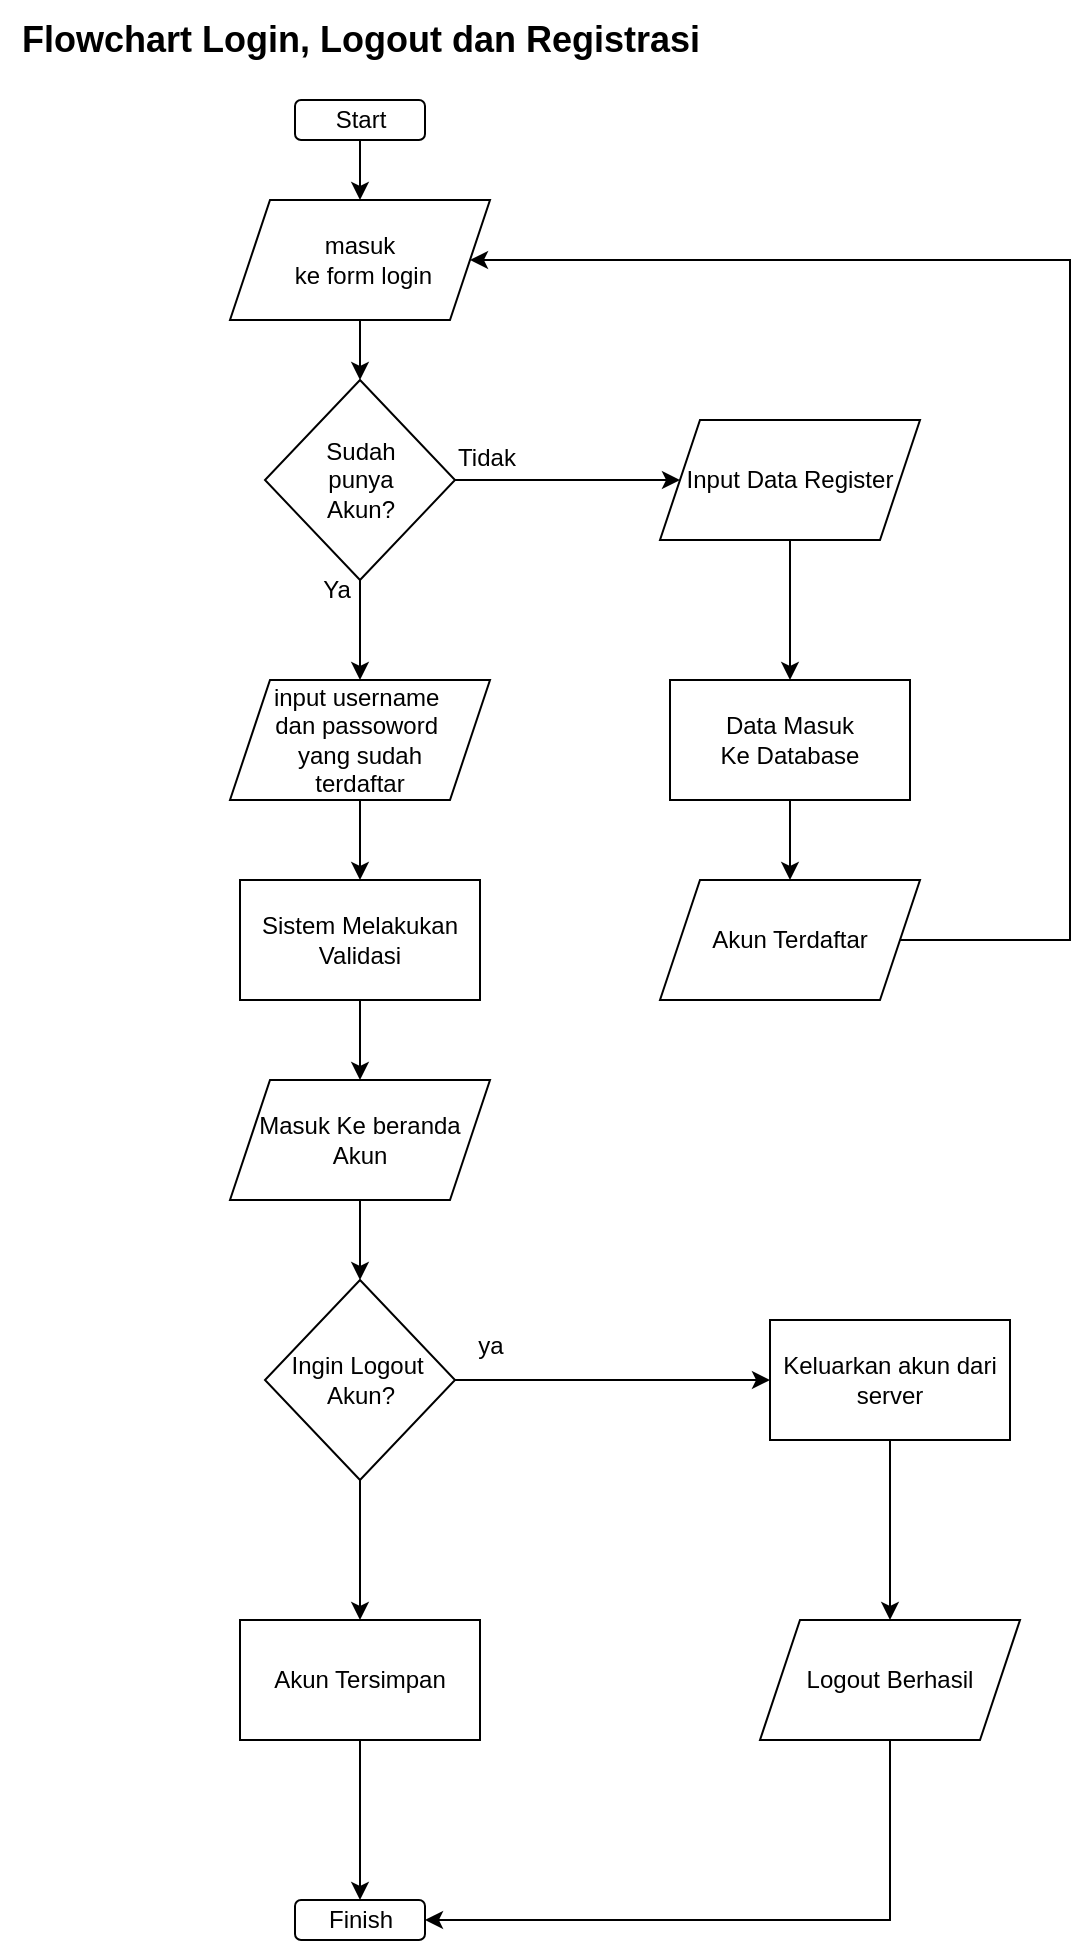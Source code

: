 <mxfile version="21.2.8" type="device">
  <diagram name="Page-1" id="ZJziXxxdAj8SFKqpZ-4v">
    <mxGraphModel dx="1594" dy="932" grid="1" gridSize="10" guides="1" tooltips="1" connect="1" arrows="1" fold="1" page="1" pageScale="1" pageWidth="850" pageHeight="1100" background="none" math="0" shadow="0">
      <root>
        <mxCell id="0" />
        <mxCell id="1" parent="0" />
        <mxCell id="44k4_VBJVtMnTsJ_2v9P-7" style="edgeStyle=orthogonalEdgeStyle;rounded=0;orthogonalLoop=1;jettySize=auto;html=1;exitX=0.5;exitY=1;exitDx=0;exitDy=0;" parent="1" edge="1">
          <mxGeometry relative="1" as="geometry">
            <mxPoint x="440" y="210" as="sourcePoint" />
            <mxPoint x="440" y="210" as="targetPoint" />
          </mxGeometry>
        </mxCell>
        <mxCell id="44k4_VBJVtMnTsJ_2v9P-68" value="&lt;b&gt;&lt;font style=&quot;font-size: 18px;&quot;&gt;Flowchart Login, Logout dan Registrasi&lt;/font&gt;&lt;/b&gt;" style="text;html=1;align=center;verticalAlign=middle;resizable=0;points=[];autosize=1;strokeColor=none;fillColor=none;" parent="1" vertex="1">
          <mxGeometry x="225" y="10" width="360" height="40" as="geometry" />
        </mxCell>
        <mxCell id="6W6a73ZQ8LbhypEmX5_w-8" style="edgeStyle=orthogonalEdgeStyle;rounded=0;orthogonalLoop=1;jettySize=auto;html=1;exitX=0.5;exitY=1;exitDx=0;exitDy=0;entryX=0.5;entryY=0;entryDx=0;entryDy=0;" edge="1" parent="1" source="6W6a73ZQ8LbhypEmX5_w-3" target="6W6a73ZQ8LbhypEmX5_w-6">
          <mxGeometry relative="1" as="geometry" />
        </mxCell>
        <mxCell id="6W6a73ZQ8LbhypEmX5_w-3" value="Start" style="rounded=1;whiteSpace=wrap;html=1;" vertex="1" parent="1">
          <mxGeometry x="372.5" y="60" width="65" height="20" as="geometry" />
        </mxCell>
        <mxCell id="6W6a73ZQ8LbhypEmX5_w-18" style="edgeStyle=orthogonalEdgeStyle;rounded=0;orthogonalLoop=1;jettySize=auto;html=1;exitX=0.5;exitY=1;exitDx=0;exitDy=0;entryX=0.5;entryY=0;entryDx=0;entryDy=0;" edge="1" parent="1" source="6W6a73ZQ8LbhypEmX5_w-6" target="6W6a73ZQ8LbhypEmX5_w-17">
          <mxGeometry relative="1" as="geometry" />
        </mxCell>
        <mxCell id="6W6a73ZQ8LbhypEmX5_w-6" value="masuk&lt;br&gt;&amp;nbsp;ke form login" style="shape=parallelogram;perimeter=parallelogramPerimeter;whiteSpace=wrap;html=1;fixedSize=1;" vertex="1" parent="1">
          <mxGeometry x="340" y="110" width="130" height="60" as="geometry" />
        </mxCell>
        <mxCell id="6W6a73ZQ8LbhypEmX5_w-16" style="edgeStyle=orthogonalEdgeStyle;rounded=0;orthogonalLoop=1;jettySize=auto;html=1;exitX=0.5;exitY=1;exitDx=0;exitDy=0;entryX=0.5;entryY=0;entryDx=0;entryDy=0;" edge="1" parent="1" source="6W6a73ZQ8LbhypEmX5_w-10" target="6W6a73ZQ8LbhypEmX5_w-15">
          <mxGeometry relative="1" as="geometry" />
        </mxCell>
        <mxCell id="6W6a73ZQ8LbhypEmX5_w-10" value="input username&amp;nbsp;&lt;br&gt;dan passoword&amp;nbsp;&lt;br&gt;yang sudah&lt;br&gt;terdaftar" style="shape=parallelogram;perimeter=parallelogramPerimeter;whiteSpace=wrap;html=1;fixedSize=1;" vertex="1" parent="1">
          <mxGeometry x="340" y="350" width="130" height="60" as="geometry" />
        </mxCell>
        <mxCell id="6W6a73ZQ8LbhypEmX5_w-43" style="edgeStyle=orthogonalEdgeStyle;rounded=0;orthogonalLoop=1;jettySize=auto;html=1;exitX=0.5;exitY=1;exitDx=0;exitDy=0;entryX=0.5;entryY=0;entryDx=0;entryDy=0;" edge="1" parent="1" source="6W6a73ZQ8LbhypEmX5_w-15" target="6W6a73ZQ8LbhypEmX5_w-42">
          <mxGeometry relative="1" as="geometry" />
        </mxCell>
        <mxCell id="6W6a73ZQ8LbhypEmX5_w-15" value="Sistem Melakukan&lt;br&gt;Validasi" style="rounded=0;whiteSpace=wrap;html=1;" vertex="1" parent="1">
          <mxGeometry x="345" y="450" width="120" height="60" as="geometry" />
        </mxCell>
        <mxCell id="6W6a73ZQ8LbhypEmX5_w-26" style="edgeStyle=orthogonalEdgeStyle;rounded=0;orthogonalLoop=1;jettySize=auto;html=1;exitX=0.5;exitY=1;exitDx=0;exitDy=0;entryX=0.5;entryY=0;entryDx=0;entryDy=0;" edge="1" parent="1" source="6W6a73ZQ8LbhypEmX5_w-17" target="6W6a73ZQ8LbhypEmX5_w-10">
          <mxGeometry relative="1" as="geometry" />
        </mxCell>
        <mxCell id="6W6a73ZQ8LbhypEmX5_w-30" style="edgeStyle=orthogonalEdgeStyle;rounded=0;orthogonalLoop=1;jettySize=auto;html=1;exitX=1;exitY=0.5;exitDx=0;exitDy=0;entryX=0;entryY=0.5;entryDx=0;entryDy=0;" edge="1" parent="1" source="6W6a73ZQ8LbhypEmX5_w-17" target="6W6a73ZQ8LbhypEmX5_w-29">
          <mxGeometry relative="1" as="geometry" />
        </mxCell>
        <mxCell id="6W6a73ZQ8LbhypEmX5_w-17" value="Sudah&lt;br&gt;punya&lt;br&gt;Akun?" style="rhombus;whiteSpace=wrap;html=1;" vertex="1" parent="1">
          <mxGeometry x="357.5" y="200" width="95" height="100" as="geometry" />
        </mxCell>
        <mxCell id="6W6a73ZQ8LbhypEmX5_w-22" value="Ya" style="text;html=1;align=center;verticalAlign=middle;resizable=0;points=[];autosize=1;strokeColor=none;fillColor=none;" vertex="1" parent="1">
          <mxGeometry x="372.5" y="290" width="40" height="30" as="geometry" />
        </mxCell>
        <mxCell id="6W6a73ZQ8LbhypEmX5_w-37" style="edgeStyle=orthogonalEdgeStyle;rounded=0;orthogonalLoop=1;jettySize=auto;html=1;entryX=1;entryY=0.5;entryDx=0;entryDy=0;exitX=1;exitY=0.5;exitDx=0;exitDy=0;" edge="1" parent="1" source="6W6a73ZQ8LbhypEmX5_w-40" target="6W6a73ZQ8LbhypEmX5_w-6">
          <mxGeometry relative="1" as="geometry">
            <mxPoint x="700" y="490" as="sourcePoint" />
            <Array as="points">
              <mxPoint x="760" y="480" />
              <mxPoint x="760" y="140" />
            </Array>
          </mxGeometry>
        </mxCell>
        <mxCell id="6W6a73ZQ8LbhypEmX5_w-41" style="edgeStyle=orthogonalEdgeStyle;rounded=0;orthogonalLoop=1;jettySize=auto;html=1;exitX=0.5;exitY=1;exitDx=0;exitDy=0;entryX=0.5;entryY=0;entryDx=0;entryDy=0;" edge="1" parent="1" source="6W6a73ZQ8LbhypEmX5_w-25" target="6W6a73ZQ8LbhypEmX5_w-40">
          <mxGeometry relative="1" as="geometry" />
        </mxCell>
        <mxCell id="6W6a73ZQ8LbhypEmX5_w-25" value="Data Masuk &lt;br&gt;Ke Database" style="rounded=0;whiteSpace=wrap;html=1;" vertex="1" parent="1">
          <mxGeometry x="560" y="350" width="120" height="60" as="geometry" />
        </mxCell>
        <mxCell id="6W6a73ZQ8LbhypEmX5_w-31" style="edgeStyle=orthogonalEdgeStyle;rounded=0;orthogonalLoop=1;jettySize=auto;html=1;exitX=0.5;exitY=1;exitDx=0;exitDy=0;" edge="1" parent="1" source="6W6a73ZQ8LbhypEmX5_w-29" target="6W6a73ZQ8LbhypEmX5_w-25">
          <mxGeometry relative="1" as="geometry" />
        </mxCell>
        <mxCell id="6W6a73ZQ8LbhypEmX5_w-29" value="Input Data Register" style="shape=parallelogram;perimeter=parallelogramPerimeter;whiteSpace=wrap;html=1;fixedSize=1;" vertex="1" parent="1">
          <mxGeometry x="555" y="220" width="130" height="60" as="geometry" />
        </mxCell>
        <mxCell id="6W6a73ZQ8LbhypEmX5_w-38" value="Tidak" style="text;html=1;align=center;verticalAlign=middle;resizable=0;points=[];autosize=1;strokeColor=none;fillColor=none;" vertex="1" parent="1">
          <mxGeometry x="443" y="224" width="50" height="30" as="geometry" />
        </mxCell>
        <mxCell id="6W6a73ZQ8LbhypEmX5_w-40" value="Akun Terdaftar" style="shape=parallelogram;perimeter=parallelogramPerimeter;whiteSpace=wrap;html=1;fixedSize=1;" vertex="1" parent="1">
          <mxGeometry x="555" y="450" width="130" height="60" as="geometry" />
        </mxCell>
        <mxCell id="6W6a73ZQ8LbhypEmX5_w-47" style="edgeStyle=orthogonalEdgeStyle;rounded=0;orthogonalLoop=1;jettySize=auto;html=1;exitX=0.5;exitY=1;exitDx=0;exitDy=0;entryX=0.5;entryY=0;entryDx=0;entryDy=0;" edge="1" parent="1" source="6W6a73ZQ8LbhypEmX5_w-42" target="6W6a73ZQ8LbhypEmX5_w-46">
          <mxGeometry relative="1" as="geometry" />
        </mxCell>
        <mxCell id="6W6a73ZQ8LbhypEmX5_w-42" value="Masuk Ke beranda&lt;br&gt;Akun" style="shape=parallelogram;perimeter=parallelogramPerimeter;whiteSpace=wrap;html=1;fixedSize=1;" vertex="1" parent="1">
          <mxGeometry x="340" y="550" width="130" height="60" as="geometry" />
        </mxCell>
        <mxCell id="6W6a73ZQ8LbhypEmX5_w-44" value="Finish" style="rounded=1;whiteSpace=wrap;html=1;" vertex="1" parent="1">
          <mxGeometry x="372.5" y="960" width="65" height="20" as="geometry" />
        </mxCell>
        <mxCell id="6W6a73ZQ8LbhypEmX5_w-68" style="edgeStyle=orthogonalEdgeStyle;rounded=0;orthogonalLoop=1;jettySize=auto;html=1;exitX=1;exitY=0.5;exitDx=0;exitDy=0;entryX=0;entryY=0.5;entryDx=0;entryDy=0;" edge="1" parent="1" source="6W6a73ZQ8LbhypEmX5_w-46" target="6W6a73ZQ8LbhypEmX5_w-51">
          <mxGeometry relative="1" as="geometry" />
        </mxCell>
        <mxCell id="6W6a73ZQ8LbhypEmX5_w-78" style="edgeStyle=orthogonalEdgeStyle;rounded=0;orthogonalLoop=1;jettySize=auto;html=1;exitX=0.5;exitY=1;exitDx=0;exitDy=0;entryX=0.5;entryY=0;entryDx=0;entryDy=0;" edge="1" parent="1" source="6W6a73ZQ8LbhypEmX5_w-46" target="6W6a73ZQ8LbhypEmX5_w-76">
          <mxGeometry relative="1" as="geometry" />
        </mxCell>
        <mxCell id="6W6a73ZQ8LbhypEmX5_w-46" value="Ingin Logout&amp;nbsp;&lt;br&gt;Akun?" style="rhombus;whiteSpace=wrap;html=1;" vertex="1" parent="1">
          <mxGeometry x="357.5" y="650" width="95" height="100" as="geometry" />
        </mxCell>
        <mxCell id="6W6a73ZQ8LbhypEmX5_w-57" style="edgeStyle=orthogonalEdgeStyle;rounded=0;orthogonalLoop=1;jettySize=auto;html=1;exitX=0.5;exitY=1;exitDx=0;exitDy=0;entryX=0.5;entryY=0;entryDx=0;entryDy=0;" edge="1" parent="1" source="6W6a73ZQ8LbhypEmX5_w-51" target="6W6a73ZQ8LbhypEmX5_w-56">
          <mxGeometry relative="1" as="geometry" />
        </mxCell>
        <mxCell id="6W6a73ZQ8LbhypEmX5_w-51" value="Keluarkan akun dari server" style="rounded=0;whiteSpace=wrap;html=1;" vertex="1" parent="1">
          <mxGeometry x="610" y="670" width="120" height="60" as="geometry" />
        </mxCell>
        <mxCell id="6W6a73ZQ8LbhypEmX5_w-80" style="edgeStyle=orthogonalEdgeStyle;rounded=0;orthogonalLoop=1;jettySize=auto;html=1;exitX=0.5;exitY=1;exitDx=0;exitDy=0;entryX=1;entryY=0.5;entryDx=0;entryDy=0;" edge="1" parent="1" source="6W6a73ZQ8LbhypEmX5_w-56" target="6W6a73ZQ8LbhypEmX5_w-44">
          <mxGeometry relative="1" as="geometry" />
        </mxCell>
        <mxCell id="6W6a73ZQ8LbhypEmX5_w-56" value="Logout Berhasil" style="shape=parallelogram;perimeter=parallelogramPerimeter;whiteSpace=wrap;html=1;fixedSize=1;" vertex="1" parent="1">
          <mxGeometry x="605" y="820" width="130" height="60" as="geometry" />
        </mxCell>
        <mxCell id="6W6a73ZQ8LbhypEmX5_w-73" value="ya" style="text;html=1;align=center;verticalAlign=middle;resizable=0;points=[];autosize=1;strokeColor=none;fillColor=none;" vertex="1" parent="1">
          <mxGeometry x="450" y="668" width="40" height="30" as="geometry" />
        </mxCell>
        <mxCell id="6W6a73ZQ8LbhypEmX5_w-79" style="edgeStyle=orthogonalEdgeStyle;rounded=0;orthogonalLoop=1;jettySize=auto;html=1;exitX=0.5;exitY=1;exitDx=0;exitDy=0;entryX=0.5;entryY=0;entryDx=0;entryDy=0;" edge="1" parent="1" source="6W6a73ZQ8LbhypEmX5_w-76" target="6W6a73ZQ8LbhypEmX5_w-44">
          <mxGeometry relative="1" as="geometry" />
        </mxCell>
        <mxCell id="6W6a73ZQ8LbhypEmX5_w-76" value="Akun Tersimpan" style="rounded=0;whiteSpace=wrap;html=1;" vertex="1" parent="1">
          <mxGeometry x="345" y="820" width="120" height="60" as="geometry" />
        </mxCell>
      </root>
    </mxGraphModel>
  </diagram>
</mxfile>
